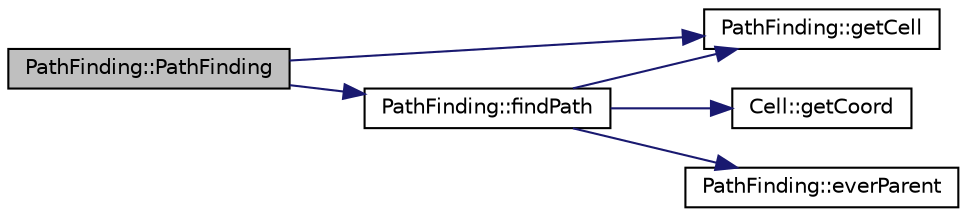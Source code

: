 digraph "PathFinding::PathFinding"
{
  edge [fontname="Helvetica",fontsize="10",labelfontname="Helvetica",labelfontsize="10"];
  node [fontname="Helvetica",fontsize="10",shape=record];
  rankdir="LR";
  Node1 [label="PathFinding::PathFinding",height=0.2,width=0.4,color="black", fillcolor="grey75", style="filled" fontcolor="black"];
  Node1 -> Node2 [color="midnightblue",fontsize="10",style="solid",fontname="Helvetica"];
  Node2 [label="PathFinding::getCell",height=0.2,width=0.4,color="black", fillcolor="white", style="filled",URL="$class_path_finding.html#a41966230b75e9e6e680b2ca0ac820399"];
  Node1 -> Node3 [color="midnightblue",fontsize="10",style="solid",fontname="Helvetica"];
  Node3 [label="PathFinding::findPath",height=0.2,width=0.4,color="black", fillcolor="white", style="filled",URL="$class_path_finding.html#addc7b9eb5682e0de46fd59c4a1319a86"];
  Node3 -> Node2 [color="midnightblue",fontsize="10",style="solid",fontname="Helvetica"];
  Node3 -> Node4 [color="midnightblue",fontsize="10",style="solid",fontname="Helvetica"];
  Node4 [label="Cell::getCoord",height=0.2,width=0.4,color="black", fillcolor="white", style="filled",URL="$class_cell.html#a6cb8051b31ce00b7a7f2cc1b6e14d6a4"];
  Node3 -> Node5 [color="midnightblue",fontsize="10",style="solid",fontname="Helvetica"];
  Node5 [label="PathFinding::everParent",height=0.2,width=0.4,color="black", fillcolor="white", style="filled",URL="$class_path_finding.html#a3ff60b1cb0a54bfd10dbc75bfce9b47d"];
}
